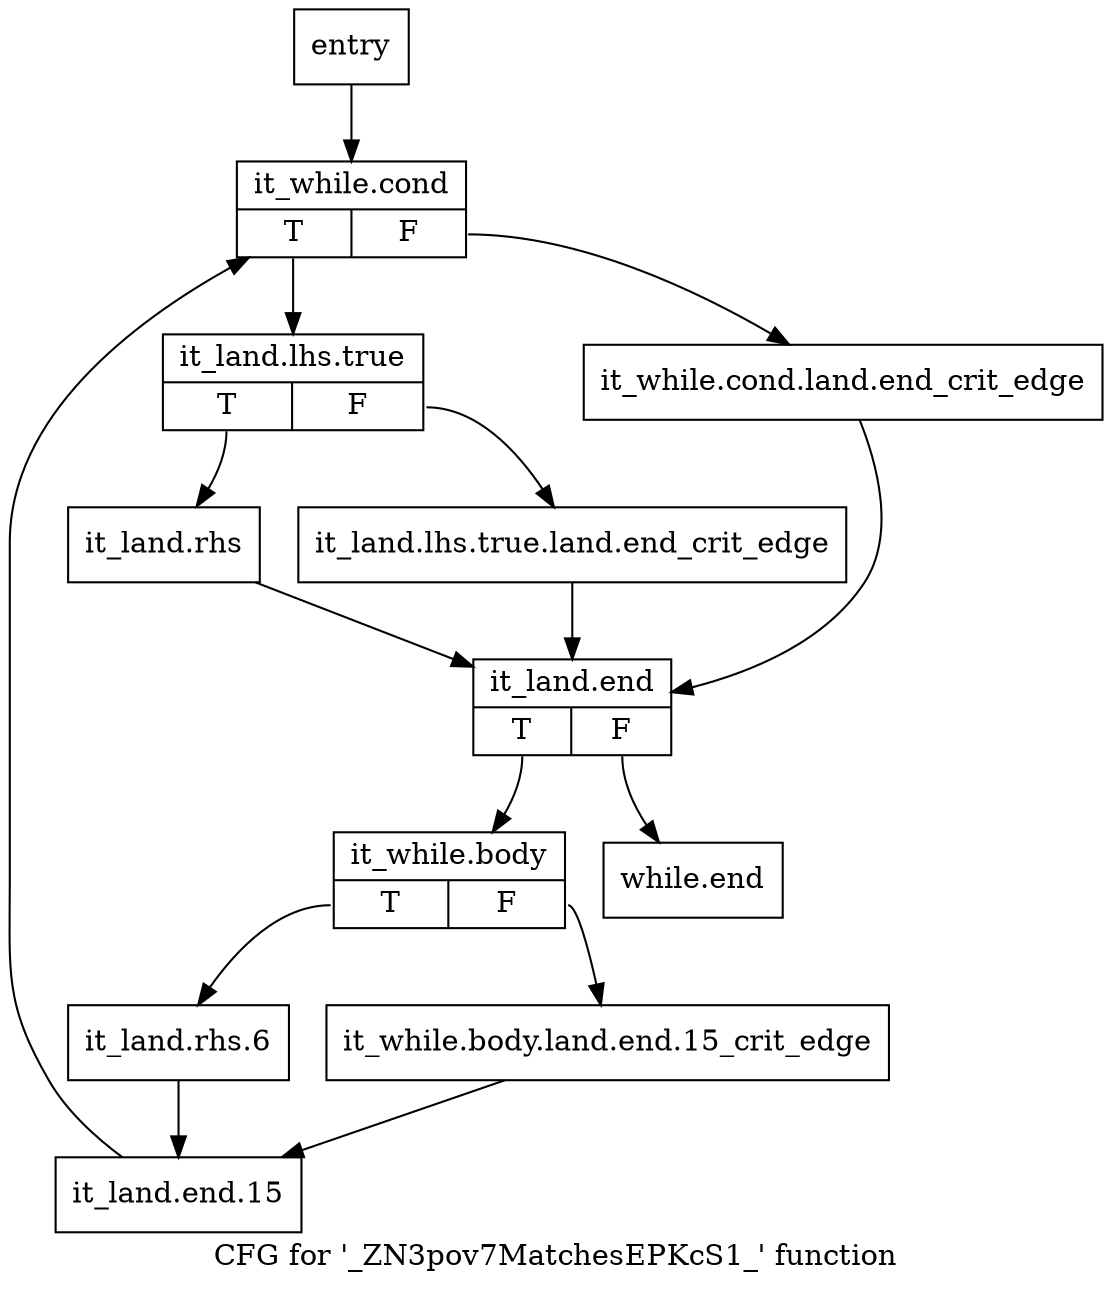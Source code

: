 digraph "CFG for '_ZN3pov7MatchesEPKcS1_' function" {
	label="CFG for '_ZN3pov7MatchesEPKcS1_' function";

	Node0x1c91e40 [shape=record,label="{entry}"];
	Node0x1c91e40 -> Node0x1c91e90;
	Node0x1c91e90 [shape=record,label="{it_while.cond|{<s0>T|<s1>F}}"];
	Node0x1c91e90:s0 -> Node0x1c91f30;
	Node0x1c91e90:s1 -> Node0x1c91ee0;
	Node0x1c91ee0 [shape=record,label="{it_while.cond.land.end_crit_edge}"];
	Node0x1c91ee0 -> Node0x1c92020;
	Node0x1c91f30 [shape=record,label="{it_land.lhs.true|{<s0>T|<s1>F}}"];
	Node0x1c91f30:s0 -> Node0x1c91fd0;
	Node0x1c91f30:s1 -> Node0x1c91f80;
	Node0x1c91f80 [shape=record,label="{it_land.lhs.true.land.end_crit_edge}"];
	Node0x1c91f80 -> Node0x1c92020;
	Node0x1c91fd0 [shape=record,label="{it_land.rhs}"];
	Node0x1c91fd0 -> Node0x1c92020;
	Node0x1c92020 [shape=record,label="{it_land.end|{<s0>T|<s1>F}}"];
	Node0x1c92020:s0 -> Node0x1c92070;
	Node0x1c92020:s1 -> Node0x1c921b0;
	Node0x1c92070 [shape=record,label="{it_while.body|{<s0>T|<s1>F}}"];
	Node0x1c92070:s0 -> Node0x1c92110;
	Node0x1c92070:s1 -> Node0x1c920c0;
	Node0x1c920c0 [shape=record,label="{it_while.body.land.end.15_crit_edge}"];
	Node0x1c920c0 -> Node0x1c92160;
	Node0x1c92110 [shape=record,label="{it_land.rhs.6}"];
	Node0x1c92110 -> Node0x1c92160;
	Node0x1c92160 [shape=record,label="{it_land.end.15}"];
	Node0x1c92160 -> Node0x1c91e90;
	Node0x1c921b0 [shape=record,label="{while.end}"];
}
